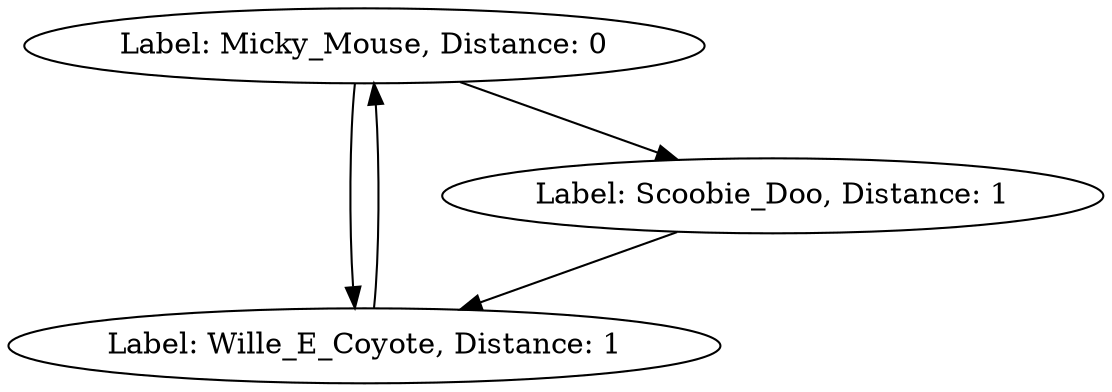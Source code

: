 digraph G {
Micky_Mouse [label= "Label: Micky_Mouse, Distance: 0"];
Micky_Mouse -> Wille_E_Coyote
Micky_Mouse -> Scoobie_Doo
Wille_E_Coyote [label= "Label: Wille_E_Coyote, Distance: 1"];
Wille_E_Coyote -> Micky_Mouse
Scoobie_Doo [label= "Label: Scoobie_Doo, Distance: 1"];
Scoobie_Doo -> Wille_E_Coyote
}